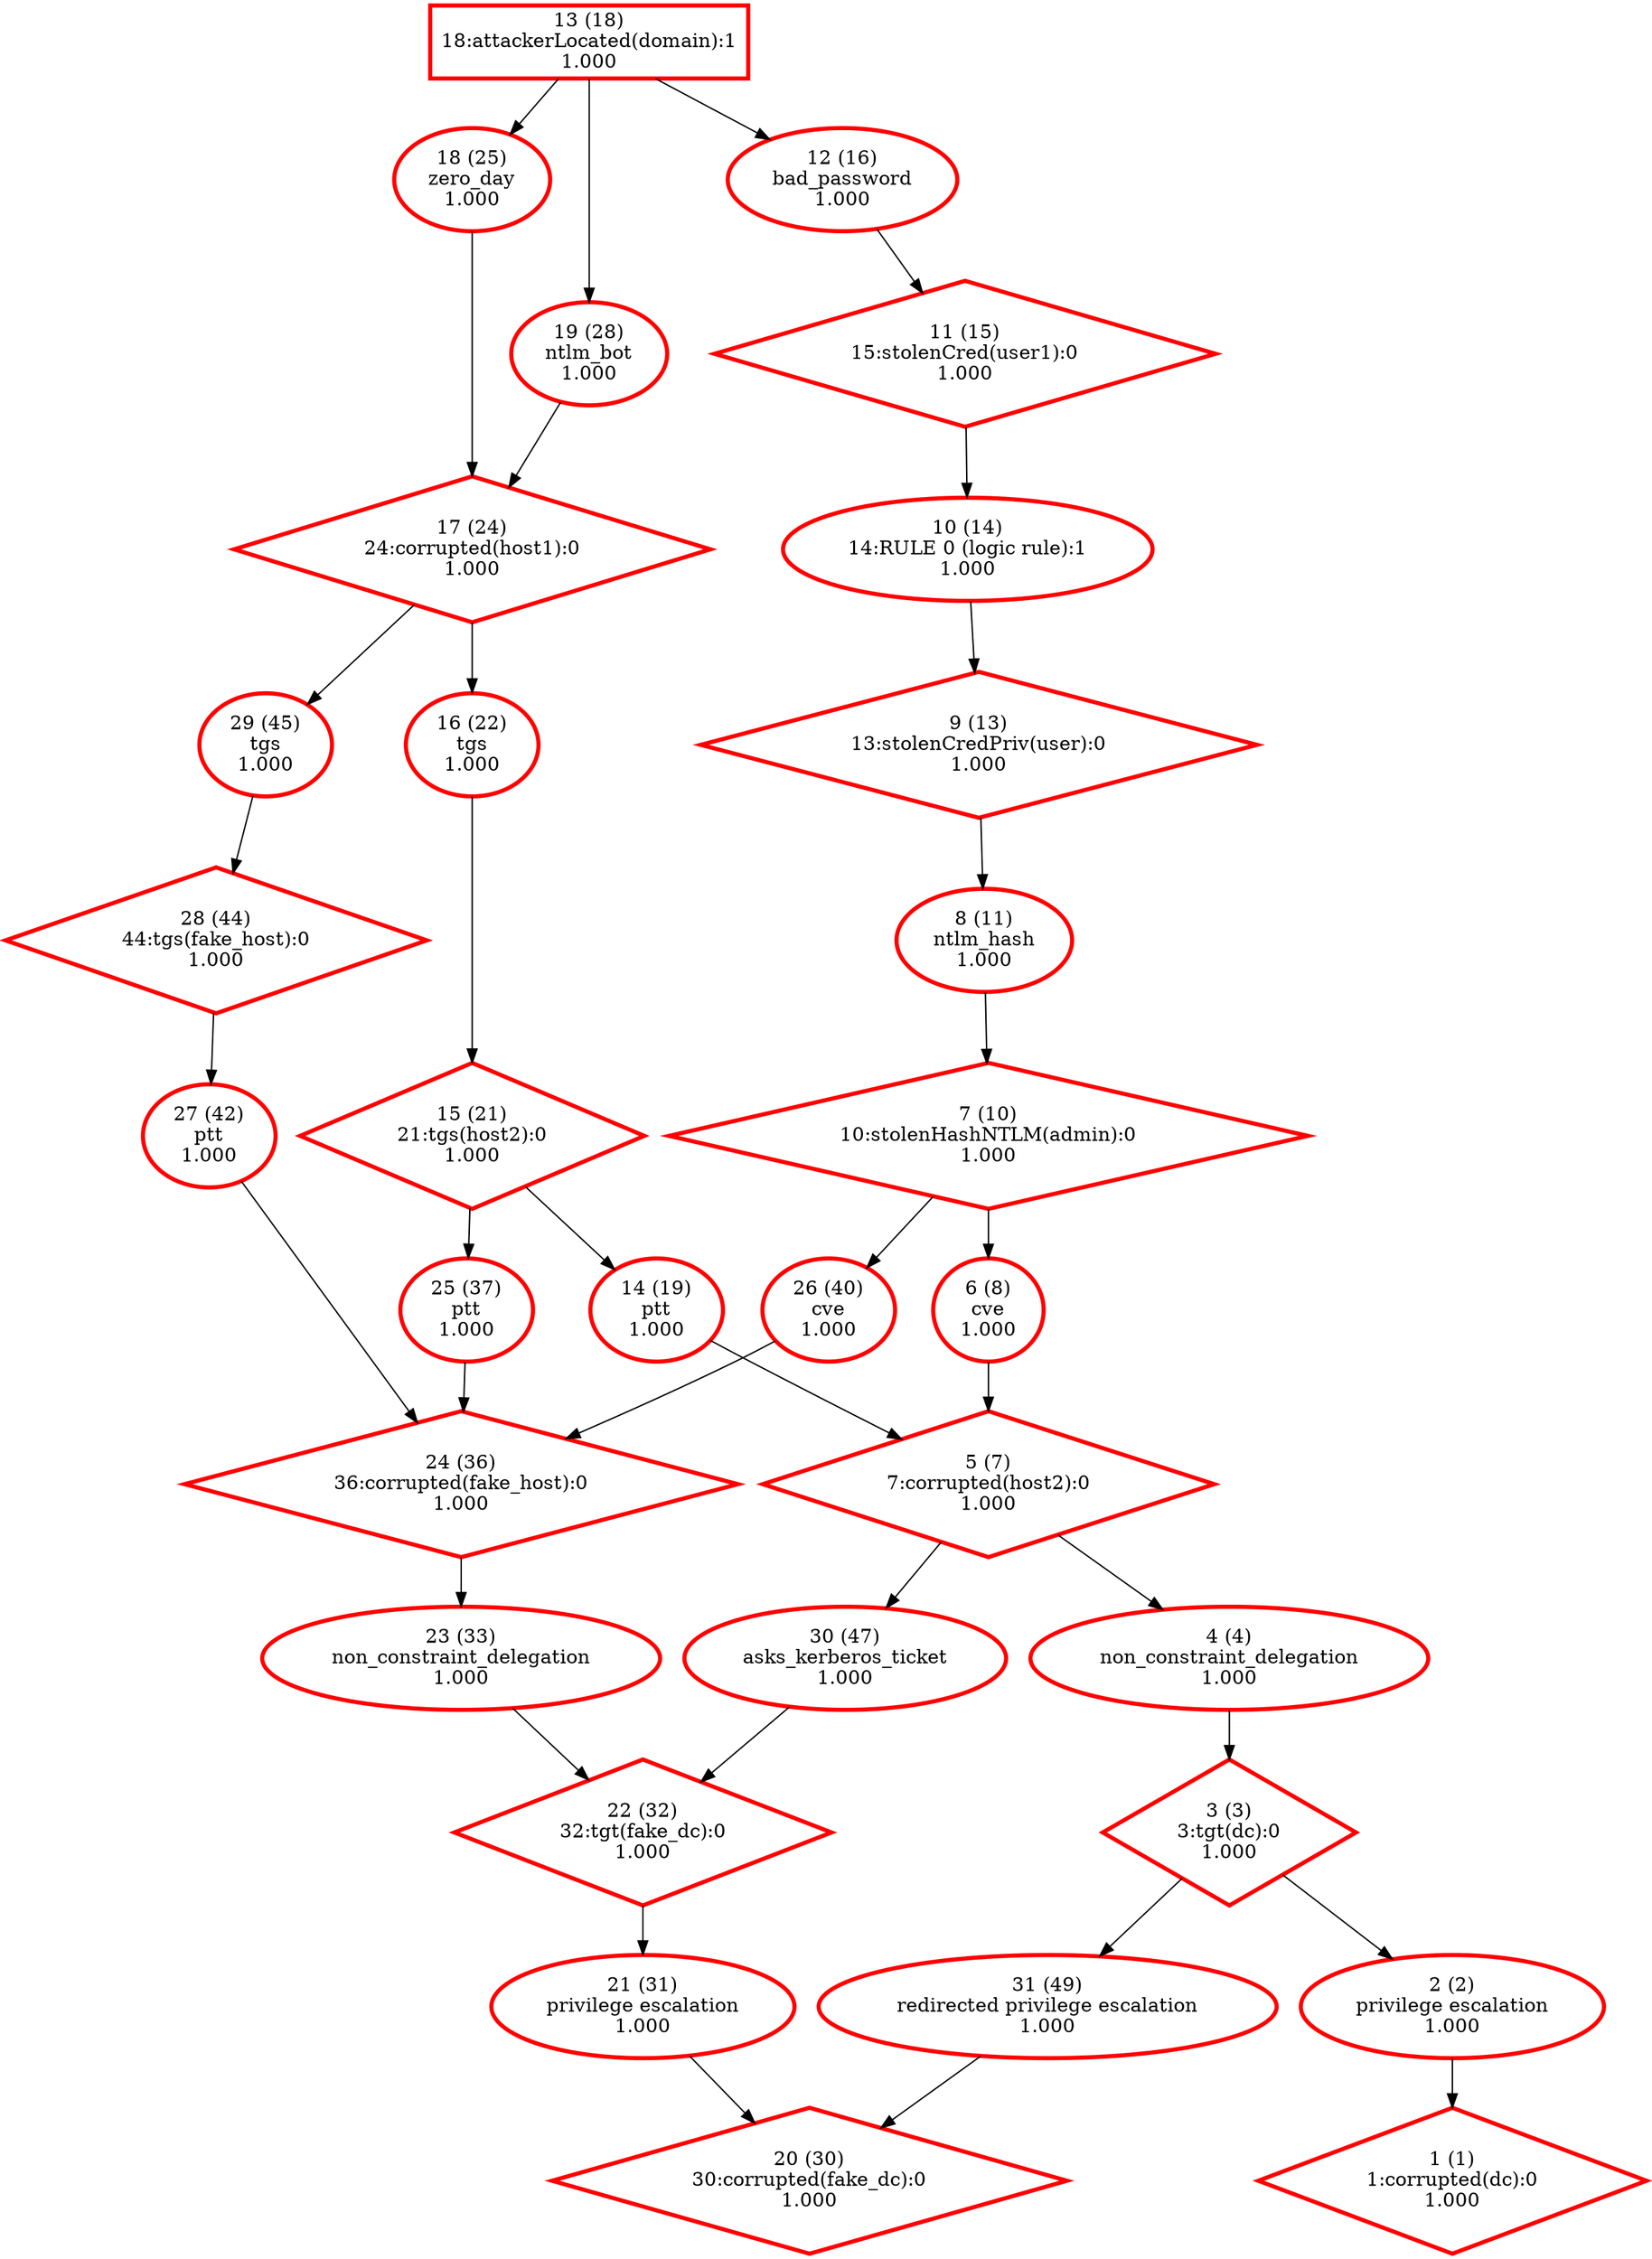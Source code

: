 digraph G {
  1 [label="1 (1)\n1:corrupted(dc):0\n1.000", color="red", penwidth=3, shape="diamond"];
  2 [label="2 (2)\nprivilege escalation\n1.000", color="red", penwidth=3, shape="ellipse"];
  3 [label="3 (3)\n3:tgt(dc):0\n1.000", color="red", penwidth=3, shape="diamond"];
  4 [label="4 (4)\nnon_constraint_delegation\n1.000", color="red", penwidth=3, shape="ellipse"];
  5 [label="5 (7)\n7:corrupted(host2):0\n1.000", color="red", penwidth=3, shape="diamond"];
  6 [label="6 (8)\ncve\n1.000", color="red", penwidth=3, shape="ellipse"];
  7 [label="7 (10)\n10:stolenHashNTLM(admin):0\n1.000", color="red", penwidth=3, shape="diamond"];
  8 [label="8 (11)\nntlm_hash\n1.000", color="red", penwidth=3, shape="ellipse"];
  9 [label="9 (13)\n13:stolenCredPriv(user):0\n1.000", color="red", penwidth=3, shape="diamond"];
  10 [label="10 (14)\n14:RULE 0 (logic rule):1\n1.000", color="red", penwidth=3, shape="ellipse"];
  11 [label="11 (15)\n15:stolenCred(user1):0\n1.000", color="red", penwidth=3, shape="diamond"];
  12 [label="12 (16)\nbad_password\n1.000", color="red", penwidth=3, shape="ellipse"];
  13 [label="13 (18)\n18:attackerLocated(domain):1\n1.000", color="red", penwidth=3, shape="box"];
  14 [label="14 (19)\nptt\n1.000", color="red", penwidth=3, shape="ellipse"];
  15 [label="15 (21)\n21:tgs(host2):0\n1.000", color="red", penwidth=3, shape="diamond"];
  16 [label="16 (22)\ntgs\n1.000", color="red", penwidth=3, shape="ellipse"];
  17 [label="17 (24)\n24:corrupted(host1):0\n1.000", color="red", penwidth=3, shape="diamond"];
  18 [label="18 (25)\nzero_day\n1.000", color="red", penwidth=3, shape="ellipse"];
  19 [label="19 (28)\nntlm_bot\n1.000", color="red", penwidth=3, shape="ellipse"];
  20 [label="20 (30)\n30:corrupted(fake_dc):0\n1.000", color="red", penwidth=3, shape="diamond"];
  21 [label="21 (31)\nprivilege escalation\n1.000", color="red", penwidth=3, shape="ellipse"];
  22 [label="22 (32)\n32:tgt(fake_dc):0\n1.000", color="red", penwidth=3, shape="diamond"];
  23 [label="23 (33)\nnon_constraint_delegation\n1.000", color="red", penwidth=3, shape="ellipse"];
  24 [label="24 (36)\n36:corrupted(fake_host):0\n1.000", color="red", penwidth=3, shape="diamond"];
  25 [label="25 (37)\nptt\n1.000", color="red", penwidth=3, shape="ellipse"];
  26 [label="26 (40)\ncve\n1.000", color="red", penwidth=3, shape="ellipse"];
  27 [label="27 (42)\nptt\n1.000", color="red", penwidth=3, shape="ellipse"];
  28 [label="28 (44)\n44:tgs(fake_host):0\n1.000", color="red", penwidth=3, shape="diamond"];
  29 [label="29 (45)\ntgs\n1.000", color="red", penwidth=3, shape="ellipse"];
  30 [label="30 (47)\nasks_kerberos_ticket\n1.000", color="red", penwidth=3, shape="ellipse"];
  31 [label="31 (49)\nredirected privilege escalation\n1.000", color="red", penwidth=3, shape="ellipse"];
  "13" -> "12";
  "13" -> "18";
  "13" -> "19";
  "12" -> "11";
  "11" -> "10";
  "10" -> "9";
  "9" -> "8";
  "8" -> "7";
  "7" -> "6";
  "7" -> "26";
  "6" -> "5";
  "5" -> "4";
  "5" -> "30";
  "18" -> "17";
  "17" -> "16";
  "17" -> "29";
  "19" -> "17";
  "16" -> "15";
  "15" -> "14";
  "15" -> "25";
  "14" -> "5";
  "4" -> "3";
  "3" -> "2";
  "3" -> "31";
  "2" -> "1";
  "25" -> "24";
  "24" -> "23";
  "26" -> "24";
  "29" -> "28";
  "28" -> "27";
  "27" -> "24";
  "23" -> "22";
  "22" -> "21";
  "30" -> "22";
  "21" -> "20";
  "31" -> "20";
}